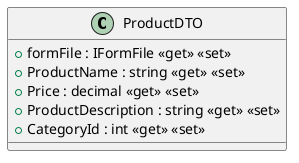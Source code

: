@startuml
class ProductDTO {
    + formFile : IFormFile <<get>> <<set>>
    + ProductName : string <<get>> <<set>>
    + Price : decimal <<get>> <<set>>
    + ProductDescription : string <<get>> <<set>>
    + CategoryId : int <<get>> <<set>>
}
@enduml
